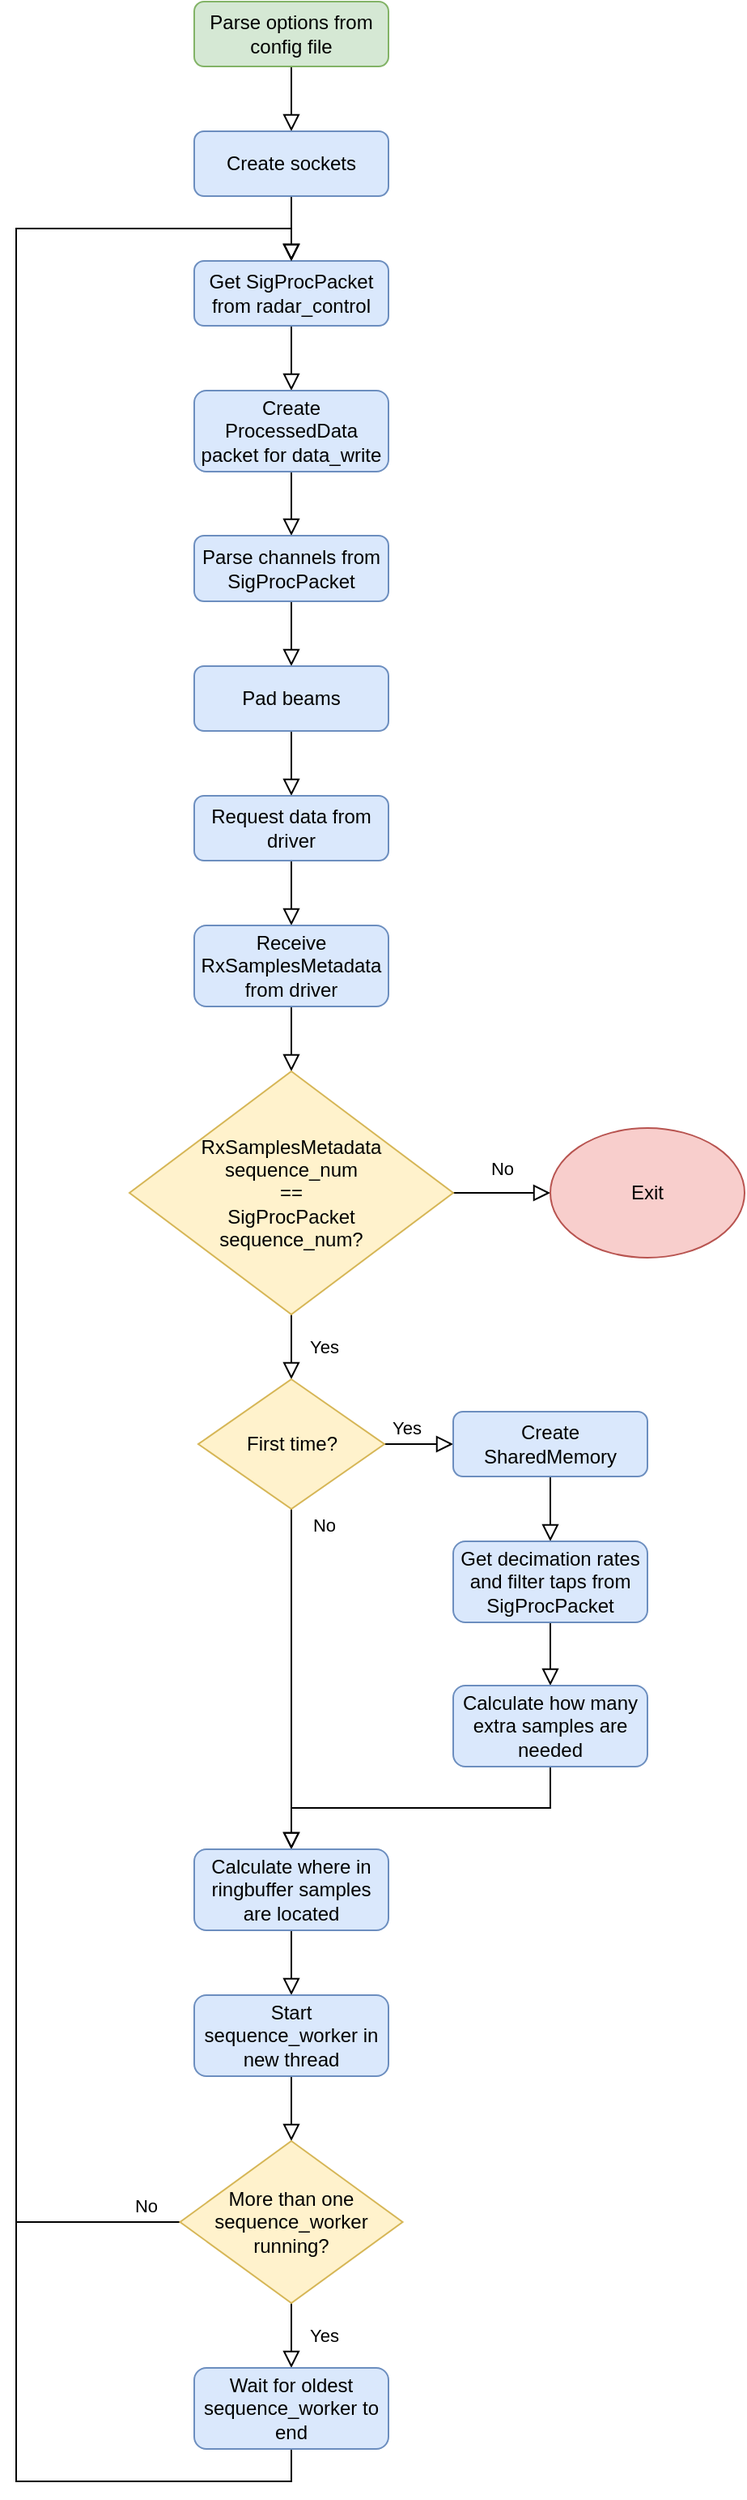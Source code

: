 <mxfile version="16.2.4" type="device"><diagram id="C5RBs43oDa-KdzZeNtuy" name="Page-1"><mxGraphModel dx="462" dy="736" grid="1" gridSize="10" guides="1" tooltips="1" connect="1" arrows="1" fold="1" page="1" pageScale="1" pageWidth="827" pageHeight="1169" math="0" shadow="0"><root><mxCell id="WIyWlLk6GJQsqaUBKTNV-0"/><mxCell id="WIyWlLk6GJQsqaUBKTNV-1" parent="WIyWlLk6GJQsqaUBKTNV-0"/><mxCell id="WIyWlLk6GJQsqaUBKTNV-2" value="" style="rounded=0;html=1;jettySize=auto;orthogonalLoop=1;fontSize=11;endArrow=block;endFill=0;endSize=8;strokeWidth=1;shadow=0;labelBackgroundColor=none;edgeStyle=orthogonalEdgeStyle;entryX=0.5;entryY=0;entryDx=0;entryDy=0;" parent="WIyWlLk6GJQsqaUBKTNV-1" source="WIyWlLk6GJQsqaUBKTNV-3" target="w1bT0N0yyzdH6Wo-utk4-0" edge="1"><mxGeometry relative="1" as="geometry"/></mxCell><mxCell id="WIyWlLk6GJQsqaUBKTNV-3" value="Parse options from config file" style="rounded=1;whiteSpace=wrap;html=1;fontSize=12;glass=0;strokeWidth=1;shadow=0;fillColor=#d5e8d4;strokeColor=#82b366;" parent="WIyWlLk6GJQsqaUBKTNV-1" vertex="1"><mxGeometry x="160" y="80" width="120" height="40" as="geometry"/></mxCell><mxCell id="w1bT0N0yyzdH6Wo-utk4-1" style="edgeStyle=orthogonalEdgeStyle;rounded=0;orthogonalLoop=1;jettySize=auto;html=1;exitX=0.5;exitY=1;exitDx=0;exitDy=0;entryX=0.5;entryY=0;entryDx=0;entryDy=0;endArrow=block;endFill=0;endSize=8;" edge="1" parent="WIyWlLk6GJQsqaUBKTNV-1" source="w1bT0N0yyzdH6Wo-utk4-0" target="w1bT0N0yyzdH6Wo-utk4-2"><mxGeometry relative="1" as="geometry"/></mxCell><mxCell id="w1bT0N0yyzdH6Wo-utk4-0" value="Create sockets" style="rounded=1;whiteSpace=wrap;html=1;fontSize=12;glass=0;strokeWidth=1;shadow=0;fillColor=#dae8fc;strokeColor=#6c8ebf;" vertex="1" parent="WIyWlLk6GJQsqaUBKTNV-1"><mxGeometry x="160" y="160" width="120" height="40" as="geometry"/></mxCell><mxCell id="w1bT0N0yyzdH6Wo-utk4-4" style="edgeStyle=orthogonalEdgeStyle;rounded=0;orthogonalLoop=1;jettySize=auto;html=1;exitX=0.5;exitY=1;exitDx=0;exitDy=0;entryX=0.5;entryY=0;entryDx=0;entryDy=0;endArrow=block;endFill=0;endSize=8;" edge="1" parent="WIyWlLk6GJQsqaUBKTNV-1" source="w1bT0N0yyzdH6Wo-utk4-2" target="w1bT0N0yyzdH6Wo-utk4-3"><mxGeometry relative="1" as="geometry"/></mxCell><mxCell id="w1bT0N0yyzdH6Wo-utk4-2" value="&lt;div&gt;Get SigProcPacket from radar_control&lt;/div&gt;" style="rounded=1;whiteSpace=wrap;html=1;fontSize=12;glass=0;strokeWidth=1;shadow=0;fillColor=#dae8fc;strokeColor=#6c8ebf;" vertex="1" parent="WIyWlLk6GJQsqaUBKTNV-1"><mxGeometry x="160" y="240" width="120" height="40" as="geometry"/></mxCell><mxCell id="w1bT0N0yyzdH6Wo-utk4-6" style="edgeStyle=orthogonalEdgeStyle;rounded=0;orthogonalLoop=1;jettySize=auto;html=1;exitX=0.5;exitY=1;exitDx=0;exitDy=0;entryX=0.5;entryY=0;entryDx=0;entryDy=0;endArrow=block;endFill=0;endSize=8;" edge="1" parent="WIyWlLk6GJQsqaUBKTNV-1" source="w1bT0N0yyzdH6Wo-utk4-3" target="w1bT0N0yyzdH6Wo-utk4-7"><mxGeometry relative="1" as="geometry"><mxPoint x="220" y="410" as="targetPoint"/></mxGeometry></mxCell><mxCell id="w1bT0N0yyzdH6Wo-utk4-3" value="Create ProcessedData packet for data_write" style="rounded=1;whiteSpace=wrap;html=1;fontSize=12;glass=0;strokeWidth=1;shadow=0;fillColor=#dae8fc;strokeColor=#6c8ebf;" vertex="1" parent="WIyWlLk6GJQsqaUBKTNV-1"><mxGeometry x="160" y="320" width="120" height="50" as="geometry"/></mxCell><mxCell id="w1bT0N0yyzdH6Wo-utk4-11" style="edgeStyle=orthogonalEdgeStyle;rounded=0;orthogonalLoop=1;jettySize=auto;html=1;exitX=0.5;exitY=1;exitDx=0;exitDy=0;entryX=0.5;entryY=0;entryDx=0;entryDy=0;endArrow=block;endFill=0;endSize=8;" edge="1" parent="WIyWlLk6GJQsqaUBKTNV-1" source="w1bT0N0yyzdH6Wo-utk4-7" target="w1bT0N0yyzdH6Wo-utk4-10"><mxGeometry relative="1" as="geometry"/></mxCell><mxCell id="w1bT0N0yyzdH6Wo-utk4-7" value="Parse channels from SigProcPacket" style="rounded=1;whiteSpace=wrap;html=1;fontSize=12;glass=0;strokeWidth=1;shadow=0;fillColor=#dae8fc;strokeColor=#6c8ebf;" vertex="1" parent="WIyWlLk6GJQsqaUBKTNV-1"><mxGeometry x="160" y="409.5" width="120" height="40.5" as="geometry"/></mxCell><mxCell id="w1bT0N0yyzdH6Wo-utk4-13" style="edgeStyle=orthogonalEdgeStyle;rounded=0;orthogonalLoop=1;jettySize=auto;html=1;exitX=0.5;exitY=1;exitDx=0;exitDy=0;entryX=0.5;entryY=0;entryDx=0;entryDy=0;endArrow=block;endFill=0;endSize=8;" edge="1" parent="WIyWlLk6GJQsqaUBKTNV-1" source="w1bT0N0yyzdH6Wo-utk4-10" target="w1bT0N0yyzdH6Wo-utk4-12"><mxGeometry relative="1" as="geometry"/></mxCell><mxCell id="w1bT0N0yyzdH6Wo-utk4-10" value="Pad beams" style="rounded=1;whiteSpace=wrap;html=1;fontSize=12;glass=0;strokeWidth=1;shadow=0;fillColor=#dae8fc;strokeColor=#6c8ebf;" vertex="1" parent="WIyWlLk6GJQsqaUBKTNV-1"><mxGeometry x="160" y="490" width="120" height="40" as="geometry"/></mxCell><mxCell id="w1bT0N0yyzdH6Wo-utk4-15" style="edgeStyle=orthogonalEdgeStyle;rounded=0;orthogonalLoop=1;jettySize=auto;html=1;exitX=0.5;exitY=1;exitDx=0;exitDy=0;entryX=0.5;entryY=0;entryDx=0;entryDy=0;endArrow=block;endFill=0;endSize=8;" edge="1" parent="WIyWlLk6GJQsqaUBKTNV-1" source="w1bT0N0yyzdH6Wo-utk4-12" target="w1bT0N0yyzdH6Wo-utk4-14"><mxGeometry relative="1" as="geometry"/></mxCell><mxCell id="w1bT0N0yyzdH6Wo-utk4-12" value="Request data from driver" style="rounded=1;whiteSpace=wrap;html=1;fontSize=12;glass=0;strokeWidth=1;shadow=0;fillColor=#dae8fc;strokeColor=#6c8ebf;" vertex="1" parent="WIyWlLk6GJQsqaUBKTNV-1"><mxGeometry x="160" y="570" width="120" height="40" as="geometry"/></mxCell><mxCell id="w1bT0N0yyzdH6Wo-utk4-17" style="edgeStyle=orthogonalEdgeStyle;rounded=0;orthogonalLoop=1;jettySize=auto;html=1;exitX=0.5;exitY=1;exitDx=0;exitDy=0;entryX=0.5;entryY=0;entryDx=0;entryDy=0;endArrow=block;endFill=0;endSize=8;" edge="1" parent="WIyWlLk6GJQsqaUBKTNV-1" source="w1bT0N0yyzdH6Wo-utk4-14" target="w1bT0N0yyzdH6Wo-utk4-16"><mxGeometry relative="1" as="geometry"/></mxCell><mxCell id="w1bT0N0yyzdH6Wo-utk4-14" value="&lt;div&gt;Receive RxSamplesMetadata from driver&lt;/div&gt;" style="rounded=1;whiteSpace=wrap;html=1;fontSize=12;glass=0;strokeWidth=1;shadow=0;fillColor=#dae8fc;strokeColor=#6c8ebf;" vertex="1" parent="WIyWlLk6GJQsqaUBKTNV-1"><mxGeometry x="160" y="650" width="120" height="50" as="geometry"/></mxCell><mxCell id="w1bT0N0yyzdH6Wo-utk4-19" value="&lt;div&gt;No&lt;/div&gt;" style="edgeStyle=orthogonalEdgeStyle;rounded=0;orthogonalLoop=1;jettySize=auto;html=1;exitX=1;exitY=0.5;exitDx=0;exitDy=0;entryX=0;entryY=0.5;entryDx=0;entryDy=0;endArrow=block;endFill=0;endSize=8;" edge="1" parent="WIyWlLk6GJQsqaUBKTNV-1" source="w1bT0N0yyzdH6Wo-utk4-16" target="w1bT0N0yyzdH6Wo-utk4-18"><mxGeometry y="15" relative="1" as="geometry"><mxPoint as="offset"/></mxGeometry></mxCell><mxCell id="w1bT0N0yyzdH6Wo-utk4-21" value="Yes" style="edgeStyle=orthogonalEdgeStyle;rounded=0;orthogonalLoop=1;jettySize=auto;html=1;exitX=0.5;exitY=1;exitDx=0;exitDy=0;entryX=0.5;entryY=0;entryDx=0;entryDy=0;endArrow=block;endFill=0;endSize=8;" edge="1" parent="WIyWlLk6GJQsqaUBKTNV-1" source="w1bT0N0yyzdH6Wo-utk4-16" target="w1bT0N0yyzdH6Wo-utk4-20"><mxGeometry y="20" relative="1" as="geometry"><mxPoint as="offset"/></mxGeometry></mxCell><mxCell id="w1bT0N0yyzdH6Wo-utk4-16" value="&lt;div&gt;RxSamplesMetadata&lt;/div&gt;&lt;div&gt;sequence_num&lt;/div&gt;&lt;div&gt;==&lt;/div&gt;&lt;div&gt; SigProcPacket &lt;br&gt;&lt;/div&gt;&lt;div&gt;sequence_num?&lt;/div&gt;" style="rhombus;whiteSpace=wrap;html=1;fillColor=#fff2cc;strokeColor=#d6b656;" vertex="1" parent="WIyWlLk6GJQsqaUBKTNV-1"><mxGeometry x="120" y="740" width="200" height="150" as="geometry"/></mxCell><mxCell id="w1bT0N0yyzdH6Wo-utk4-18" value="Exit" style="ellipse;whiteSpace=wrap;html=1;fillColor=#f8cecc;strokeColor=#b85450;" vertex="1" parent="WIyWlLk6GJQsqaUBKTNV-1"><mxGeometry x="380" y="775" width="120" height="80" as="geometry"/></mxCell><mxCell id="w1bT0N0yyzdH6Wo-utk4-23" value="Yes" style="edgeStyle=orthogonalEdgeStyle;rounded=0;orthogonalLoop=1;jettySize=auto;html=1;exitX=1;exitY=0.5;exitDx=0;exitDy=0;entryX=0;entryY=0.5;entryDx=0;entryDy=0;endArrow=block;endFill=0;endSize=8;" edge="1" parent="WIyWlLk6GJQsqaUBKTNV-1" source="w1bT0N0yyzdH6Wo-utk4-20" target="w1bT0N0yyzdH6Wo-utk4-22"><mxGeometry x="-0.412" y="10" relative="1" as="geometry"><mxPoint x="1" as="offset"/></mxGeometry></mxCell><mxCell id="w1bT0N0yyzdH6Wo-utk4-29" value="No" style="edgeStyle=orthogonalEdgeStyle;rounded=0;orthogonalLoop=1;jettySize=auto;html=1;exitX=0.5;exitY=1;exitDx=0;exitDy=0;entryX=0.5;entryY=0;entryDx=0;entryDy=0;endArrow=block;endFill=0;endSize=8;" edge="1" parent="WIyWlLk6GJQsqaUBKTNV-1" source="w1bT0N0yyzdH6Wo-utk4-20" target="w1bT0N0yyzdH6Wo-utk4-28"><mxGeometry x="-0.905" y="20" relative="1" as="geometry"><mxPoint as="offset"/></mxGeometry></mxCell><mxCell id="w1bT0N0yyzdH6Wo-utk4-20" value="First time?" style="rhombus;whiteSpace=wrap;html=1;fillColor=#fff2cc;strokeColor=#d6b656;" vertex="1" parent="WIyWlLk6GJQsqaUBKTNV-1"><mxGeometry x="162.5" y="930" width="115" height="80" as="geometry"/></mxCell><mxCell id="w1bT0N0yyzdH6Wo-utk4-25" style="edgeStyle=orthogonalEdgeStyle;rounded=0;orthogonalLoop=1;jettySize=auto;html=1;exitX=0.5;exitY=1;exitDx=0;exitDy=0;entryX=0.5;entryY=0;entryDx=0;entryDy=0;endArrow=block;endFill=0;endSize=8;" edge="1" parent="WIyWlLk6GJQsqaUBKTNV-1" source="w1bT0N0yyzdH6Wo-utk4-22" target="w1bT0N0yyzdH6Wo-utk4-24"><mxGeometry relative="1" as="geometry"/></mxCell><mxCell id="w1bT0N0yyzdH6Wo-utk4-22" value="Create SharedMemory" style="rounded=1;whiteSpace=wrap;html=1;fillColor=#dae8fc;strokeColor=#6c8ebf;" vertex="1" parent="WIyWlLk6GJQsqaUBKTNV-1"><mxGeometry x="320" y="950" width="120" height="40" as="geometry"/></mxCell><mxCell id="w1bT0N0yyzdH6Wo-utk4-27" style="edgeStyle=orthogonalEdgeStyle;rounded=0;orthogonalLoop=1;jettySize=auto;html=1;exitX=0.5;exitY=1;exitDx=0;exitDy=0;entryX=0.5;entryY=0;entryDx=0;entryDy=0;endArrow=block;endFill=0;endSize=8;" edge="1" parent="WIyWlLk6GJQsqaUBKTNV-1" source="w1bT0N0yyzdH6Wo-utk4-24" target="w1bT0N0yyzdH6Wo-utk4-26"><mxGeometry relative="1" as="geometry"/></mxCell><mxCell id="w1bT0N0yyzdH6Wo-utk4-24" value="Get decimation rates and filter taps from SigProcPacket" style="rounded=1;whiteSpace=wrap;html=1;fillColor=#dae8fc;strokeColor=#6c8ebf;" vertex="1" parent="WIyWlLk6GJQsqaUBKTNV-1"><mxGeometry x="320" y="1030" width="120" height="50" as="geometry"/></mxCell><mxCell id="w1bT0N0yyzdH6Wo-utk4-30" style="edgeStyle=orthogonalEdgeStyle;rounded=0;orthogonalLoop=1;jettySize=auto;html=1;exitX=0.5;exitY=1;exitDx=0;exitDy=0;entryX=0.5;entryY=0;entryDx=0;entryDy=0;endArrow=block;endFill=0;endSize=8;" edge="1" parent="WIyWlLk6GJQsqaUBKTNV-1" source="w1bT0N0yyzdH6Wo-utk4-26" target="w1bT0N0yyzdH6Wo-utk4-28"><mxGeometry relative="1" as="geometry"/></mxCell><mxCell id="w1bT0N0yyzdH6Wo-utk4-26" value="Calculate how many extra samples are needed" style="rounded=1;whiteSpace=wrap;html=1;fillColor=#dae8fc;strokeColor=#6c8ebf;" vertex="1" parent="WIyWlLk6GJQsqaUBKTNV-1"><mxGeometry x="320" y="1119" width="120" height="50" as="geometry"/></mxCell><mxCell id="w1bT0N0yyzdH6Wo-utk4-32" style="edgeStyle=orthogonalEdgeStyle;rounded=0;orthogonalLoop=1;jettySize=auto;html=1;exitX=0.5;exitY=1;exitDx=0;exitDy=0;entryX=0.5;entryY=0;entryDx=0;entryDy=0;endArrow=block;endFill=0;endSize=8;" edge="1" parent="WIyWlLk6GJQsqaUBKTNV-1" source="w1bT0N0yyzdH6Wo-utk4-28" target="w1bT0N0yyzdH6Wo-utk4-31"><mxGeometry relative="1" as="geometry"/></mxCell><mxCell id="w1bT0N0yyzdH6Wo-utk4-28" value="Calculate where in ringbuffer samples are located" style="rounded=1;whiteSpace=wrap;html=1;fillColor=#dae8fc;strokeColor=#6c8ebf;" vertex="1" parent="WIyWlLk6GJQsqaUBKTNV-1"><mxGeometry x="160" y="1220" width="120" height="50" as="geometry"/></mxCell><mxCell id="w1bT0N0yyzdH6Wo-utk4-34" style="edgeStyle=orthogonalEdgeStyle;rounded=0;orthogonalLoop=1;jettySize=auto;html=1;exitX=0.5;exitY=1;exitDx=0;exitDy=0;entryX=0.5;entryY=0;entryDx=0;entryDy=0;endArrow=block;endFill=0;endSize=8;" edge="1" parent="WIyWlLk6GJQsqaUBKTNV-1" source="w1bT0N0yyzdH6Wo-utk4-31" target="w1bT0N0yyzdH6Wo-utk4-33"><mxGeometry relative="1" as="geometry"/></mxCell><mxCell id="w1bT0N0yyzdH6Wo-utk4-31" value="Start sequence_worker in new thread" style="rounded=1;whiteSpace=wrap;html=1;fillColor=#dae8fc;strokeColor=#6c8ebf;" vertex="1" parent="WIyWlLk6GJQsqaUBKTNV-1"><mxGeometry x="160" y="1310" width="120" height="50" as="geometry"/></mxCell><mxCell id="w1bT0N0yyzdH6Wo-utk4-35" value="No" style="edgeStyle=orthogonalEdgeStyle;rounded=0;orthogonalLoop=1;jettySize=auto;html=1;exitX=0;exitY=0.5;exitDx=0;exitDy=0;entryX=0.5;entryY=0;entryDx=0;entryDy=0;endArrow=block;endFill=0;endSize=8;" edge="1" parent="WIyWlLk6GJQsqaUBKTNV-1" source="w1bT0N0yyzdH6Wo-utk4-33" target="w1bT0N0yyzdH6Wo-utk4-2"><mxGeometry x="-0.972" y="-10" relative="1" as="geometry"><Array as="points"><mxPoint x="50" y="1450"/><mxPoint x="50" y="220"/><mxPoint x="220" y="220"/></Array><mxPoint as="offset"/></mxGeometry></mxCell><mxCell id="w1bT0N0yyzdH6Wo-utk4-37" value="Yes" style="edgeStyle=orthogonalEdgeStyle;rounded=0;orthogonalLoop=1;jettySize=auto;html=1;exitX=0.5;exitY=1;exitDx=0;exitDy=0;entryX=0.5;entryY=0;entryDx=0;entryDy=0;endArrow=block;endFill=0;endSize=8;" edge="1" parent="WIyWlLk6GJQsqaUBKTNV-1" source="w1bT0N0yyzdH6Wo-utk4-33" target="w1bT0N0yyzdH6Wo-utk4-36"><mxGeometry y="20" relative="1" as="geometry"><mxPoint as="offset"/></mxGeometry></mxCell><mxCell id="w1bT0N0yyzdH6Wo-utk4-33" value="More than one sequence_worker running?" style="rhombus;whiteSpace=wrap;html=1;fillColor=#fff2cc;strokeColor=#d6b656;" vertex="1" parent="WIyWlLk6GJQsqaUBKTNV-1"><mxGeometry x="151.25" y="1400" width="137.5" height="100" as="geometry"/></mxCell><mxCell id="w1bT0N0yyzdH6Wo-utk4-38" style="edgeStyle=orthogonalEdgeStyle;rounded=0;orthogonalLoop=1;jettySize=auto;html=1;exitX=0.5;exitY=1;exitDx=0;exitDy=0;entryX=0.5;entryY=0;entryDx=0;entryDy=0;endArrow=block;endFill=0;endSize=8;" edge="1" parent="WIyWlLk6GJQsqaUBKTNV-1" source="w1bT0N0yyzdH6Wo-utk4-36" target="w1bT0N0yyzdH6Wo-utk4-2"><mxGeometry relative="1" as="geometry"><Array as="points"><mxPoint x="220" y="1610"/><mxPoint x="50" y="1610"/><mxPoint x="50" y="220"/><mxPoint x="220" y="220"/></Array></mxGeometry></mxCell><mxCell id="w1bT0N0yyzdH6Wo-utk4-36" value="Wait for oldest sequence_worker to end" style="rounded=1;whiteSpace=wrap;html=1;fillColor=#dae8fc;strokeColor=#6c8ebf;" vertex="1" parent="WIyWlLk6GJQsqaUBKTNV-1"><mxGeometry x="160" y="1540" width="120" height="50" as="geometry"/></mxCell></root></mxGraphModel></diagram></mxfile>